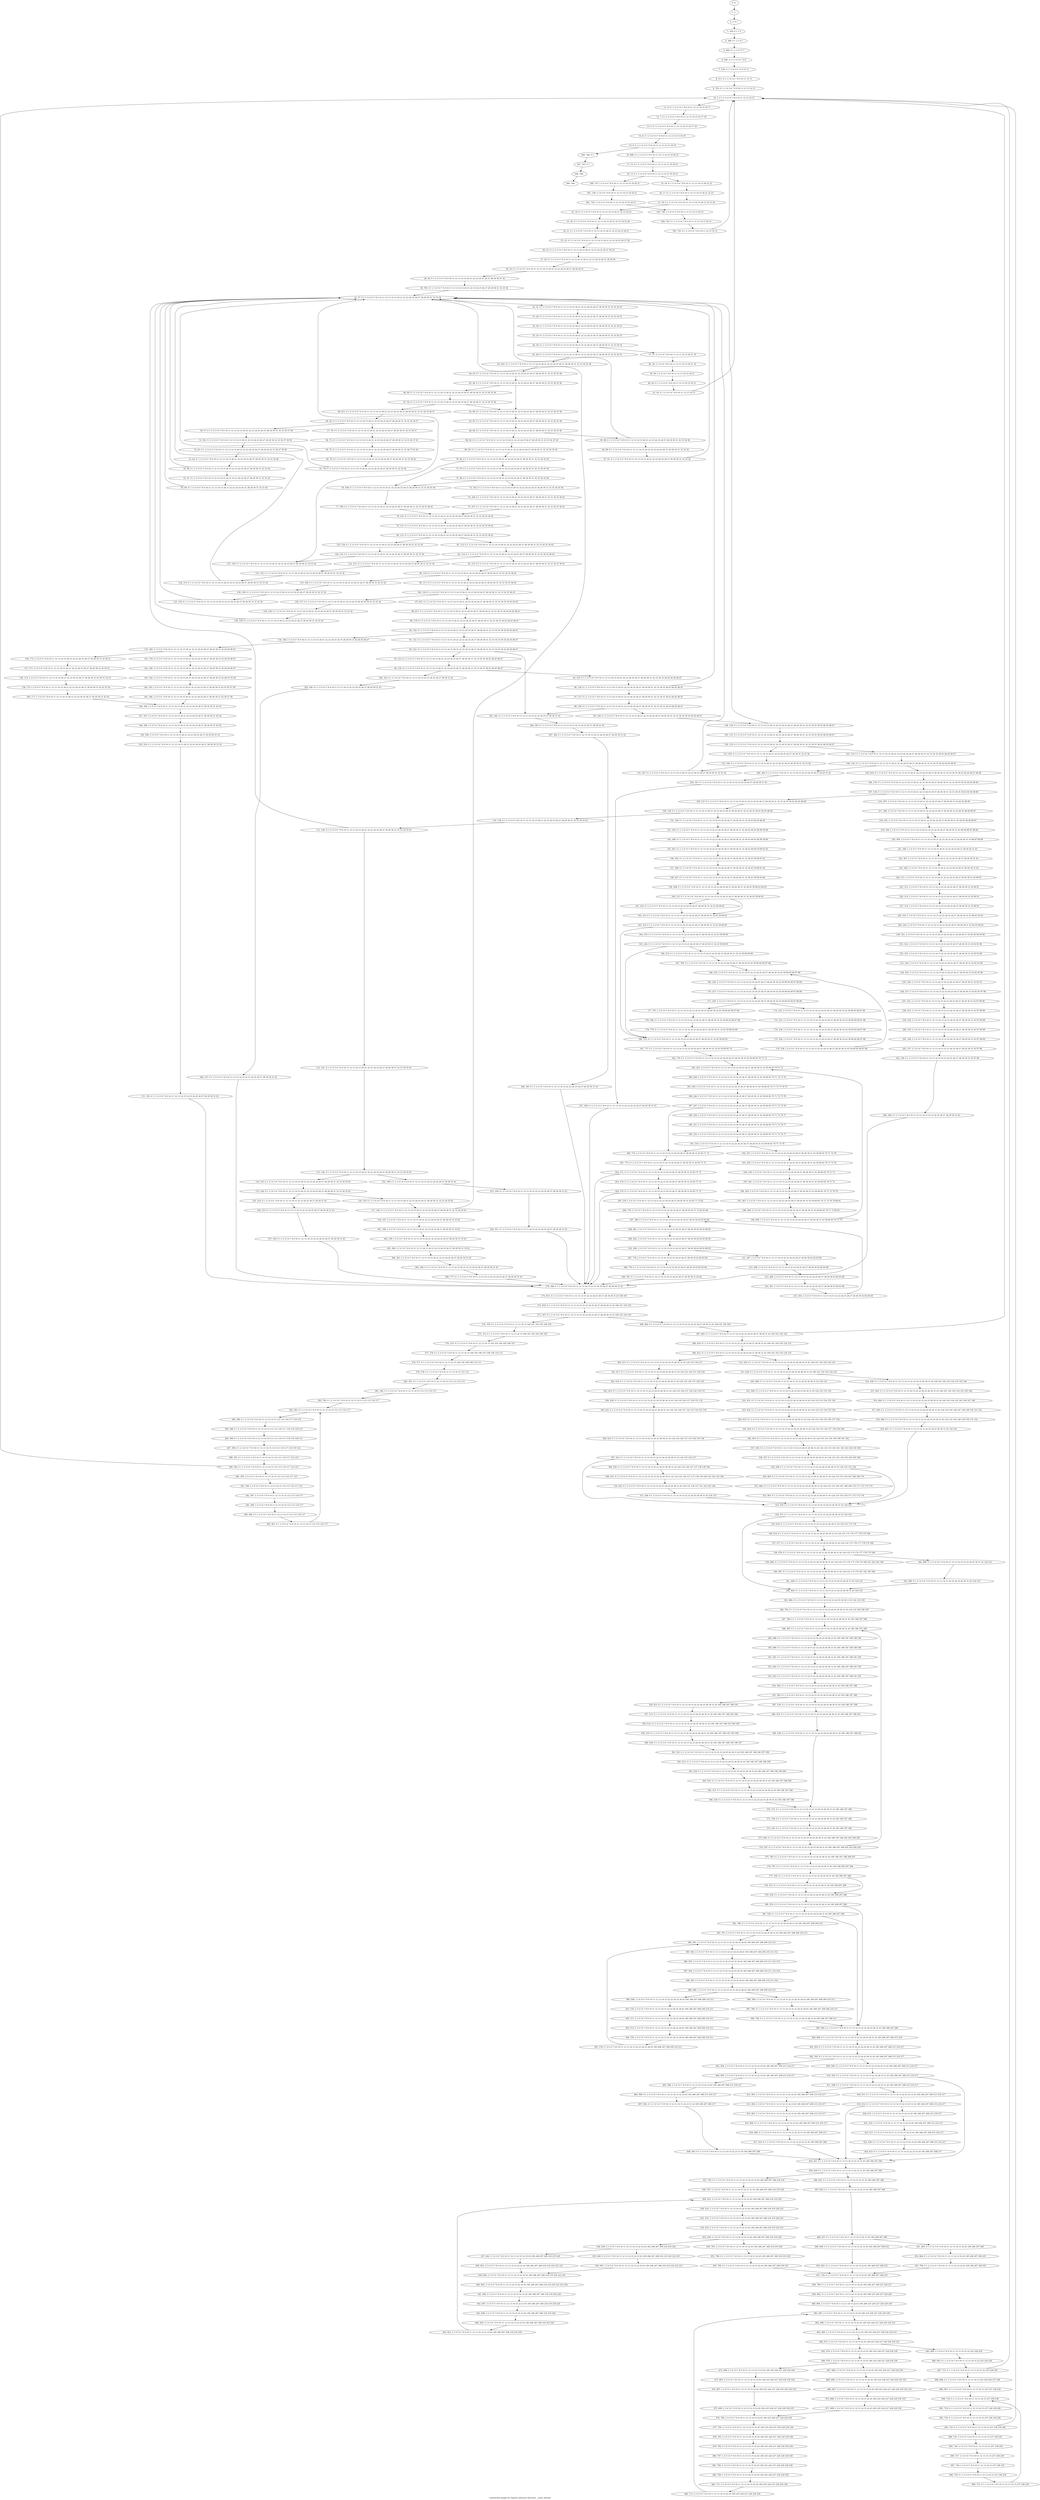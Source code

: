 digraph G {
graph [label="Control-flow-graph for register allocator (function __print_format)"]
0[label="0, 0: "];
1[label="1, 1: "];
2[label="2, 2: 0 1 "];
3[label="3, 329: 0 1 2 3 "];
4[label="4, 380: 0 1 2 3 4 5 "];
5[label="5, 409: 0 1 2 3 4 5 6 7 "];
6[label="6, 500: 0 1 2 3 4 5 6 7 8 9 "];
7[label="7, 534: 0 1 2 3 4 5 6 7 8 9 10 11 "];
8[label="8, 511: 0 1 2 3 4 5 6 7 8 9 10 11 12 13 "];
9[label="9, 703: 0 1 2 3 4 5 6 7 8 9 10 11 12 13 14 15 "];
10[label="10, 3: 0 1 2 3 4 5 6 7 8 9 10 11 12 13 14 15 "];
11[label="11, 4: 0 1 2 3 4 5 6 7 8 9 10 11 12 13 14 15 16 17 "];
12[label="12, 7: 0 1 2 3 4 5 6 7 8 9 10 11 12 13 14 15 16 17 18 "];
13[label="13, 5: 0 1 2 3 4 5 6 7 8 9 10 11 12 13 14 15 16 17 18 "];
14[label="14, 8: 0 1 2 3 4 5 6 7 8 9 10 11 12 13 14 15 18 19 "];
15[label="15, 9: 0 1 2 3 4 5 6 7 8 9 10 11 12 13 14 15 18 19 "];
16[label="16, 808: 0 1 2 3 4 5 6 7 8 9 10 11 12 13 14 15 19 20 21 "];
17[label="17, 12: 0 1 2 3 4 5 6 7 8 9 10 11 12 13 14 15 19 20 21 "];
18[label="18, 13: 0 1 2 3 4 5 6 7 8 9 10 11 12 13 14 15 19 20 21 "];
19[label="19, 16: 0 1 2 3 4 5 6 7 8 9 10 11 12 13 14 15 20 21 22 "];
20[label="20, 17: 0 1 2 3 4 5 6 7 8 9 10 11 12 13 14 15 20 21 22 23 "];
21[label="21, 18: 0 1 2 3 4 5 6 7 8 9 10 11 12 13 14 15 20 21 22 23 24 "];
22[label="22, 19: 0 1 2 3 4 5 6 7 8 9 10 11 12 13 14 15 20 21 22 23 24 25 "];
23[label="23, 20: 0 1 2 3 4 5 6 7 8 9 10 11 12 13 14 15 20 21 22 23 24 25 26 "];
24[label="24, 21: 0 1 2 3 4 5 6 7 8 9 10 11 12 13 14 15 20 21 22 23 24 25 26 27 "];
25[label="25, 22: 0 1 2 3 4 5 6 7 8 9 10 11 12 13 14 15 20 21 22 23 24 25 26 27 28 "];
26[label="26, 23: 0 1 2 3 4 5 6 7 8 9 10 11 12 13 14 15 20 21 22 23 24 25 26 27 28 29 "];
27[label="27, 24: 0 1 2 3 4 5 6 7 8 9 10 11 12 13 14 15 20 21 22 23 24 25 26 27 28 29 30 "];
28[label="28, 25: 0 1 2 3 4 5 6 7 8 9 10 11 12 13 14 15 20 21 22 23 24 25 26 27 28 29 30 31 "];
29[label="29, 26: 0 1 2 3 4 5 6 7 8 9 10 11 12 13 14 15 20 21 22 23 24 25 26 27 28 29 30 31 32 "];
30[label="30, 765: 0 1 2 3 4 5 6 7 8 9 10 11 12 13 14 15 20 21 22 23 24 25 26 27 28 29 30 31 32 33 34 "];
31[label="31, 27: 0 1 2 3 4 5 6 7 8 9 10 11 12 13 14 15 20 21 22 23 24 25 26 27 28 29 30 31 32 33 34 "];
32[label="32, 31: 0 1 2 3 4 5 6 7 8 9 10 11 12 13 14 15 20 21 22 23 24 25 26 27 28 29 30 31 32 33 34 35 "];
33[label="33, 29: 0 1 2 3 4 5 6 7 8 9 10 11 12 13 14 15 20 21 22 23 24 25 26 27 28 29 30 31 32 33 34 35 "];
34[label="34, 30: 0 1 2 3 4 5 6 7 8 9 10 11 12 13 14 15 20 21 22 23 24 25 26 27 28 29 30 31 32 33 34 35 "];
35[label="35, 33: 0 1 2 3 4 5 6 7 8 9 10 11 12 13 14 15 20 21 22 23 24 25 26 27 28 29 30 31 32 33 34 35 "];
36[label="36, 34: 0 1 2 3 4 5 6 7 8 9 10 11 12 13 14 15 20 21 22 23 24 25 26 27 28 29 30 31 32 33 34 35 "];
37[label="37, 37: 2 3 4 5 6 7 8 9 10 11 12 13 14 15 20 21 35 "];
38[label="38, 38: 2 3 4 5 6 7 8 9 10 11 12 13 14 15 20 21 35 "];
39[label="39, 39: 2 3 4 5 6 7 8 9 10 11 12 13 14 15 20 21 "];
40[label="40, 42: 0 1 2 3 4 5 6 7 8 9 10 11 12 13 14 15 20 21 "];
41[label="41, 43: 0 1 2 3 4 5 6 7 8 9 10 11 12 13 14 15 "];
42[label="42, 44: 0 1 2 3 4 5 6 7 8 9 10 11 12 13 14 15 20 21 22 23 24 25 26 27 28 29 30 31 32 33 34 35 "];
43[label="43, 810: 0 1 2 3 4 5 6 7 8 9 10 11 12 13 14 15 20 21 22 23 24 25 26 27 28 29 30 31 32 33 34 35 36 "];
44[label="44, 45: 0 1 2 3 4 5 6 7 8 9 10 11 12 13 14 15 20 21 22 23 24 25 26 27 28 29 30 31 32 33 34 35 36 "];
45[label="45, 46: 0 1 2 3 4 5 6 7 8 9 10 11 12 13 14 15 20 21 22 23 24 25 26 27 28 29 30 31 32 33 34 35 36 "];
46[label="46, 49: 0 1 2 3 4 5 6 7 8 9 10 11 12 13 14 15 20 21 22 23 24 25 26 27 28 29 30 31 32 33 34 35 36 "];
47[label="47, 50: 0 1 2 3 4 5 6 7 8 9 10 11 12 13 14 15 20 21 22 23 24 25 26 27 28 29 30 31 32 33 34 35 36 "];
48[label="48, 811: 0 1 2 3 4 5 6 7 8 9 10 11 12 13 14 15 20 21 22 23 24 25 26 27 28 29 30 31 32 33 34 35 36 37 "];
49[label="49, 54: 0 1 2 3 4 5 6 7 8 9 10 11 12 13 14 15 20 21 22 23 24 25 26 27 28 29 30 31 32 33 34 36 37 "];
50[label="50, 57: 0 1 2 3 4 5 6 7 8 9 10 11 12 13 14 15 20 21 22 23 24 25 26 27 28 29 30 31 32 33 34 37 38 "];
51[label="51, 58: 0 1 2 3 4 5 6 7 8 9 10 11 12 13 14 15 20 21 22 23 24 25 26 27 28 29 30 32 33 34 37 38 39 "];
52[label="52, 61: 0 1 2 3 4 5 6 7 8 9 10 11 12 13 14 15 20 21 22 23 24 25 26 27 28 29 30 32 33 34 37 39 40 "];
53[label="53, 62: 0 1 2 3 4 5 6 7 8 9 10 11 12 13 14 15 20 21 22 23 24 25 26 27 28 29 30 31 32 33 34 40 "];
54[label="54, 64: 0 1 2 3 4 5 6 7 8 9 10 11 12 13 14 15 20 21 22 23 24 25 26 27 28 29 30 31 32 33 34 "];
55[label="55, 67: 0 1 2 3 4 5 6 7 8 9 10 11 12 13 14 15 20 21 22 23 24 25 26 27 28 29 30 31 32 33 34 "];
56[label="56, 69: 0 1 2 3 4 5 6 7 8 9 10 11 12 13 14 15 20 21 22 23 24 25 26 27 28 29 30 31 32 33 34 "];
57[label="57, 70: 0 1 2 3 4 5 6 7 8 9 10 11 12 13 14 15 20 21 22 23 24 25 26 27 28 29 30 31 32 33 34 37 "];
58[label="58, 72: 0 1 2 3 4 5 6 7 8 9 10 11 12 13 14 15 20 21 22 23 24 25 26 27 28 29 30 31 32 33 34 37 41 "];
59[label="59, 75: 0 1 2 3 4 5 6 7 8 9 10 11 12 13 14 15 20 21 22 23 24 25 26 27 28 29 30 31 33 34 37 41 42 "];
60[label="60, 76: 0 1 2 3 4 5 6 7 8 9 10 11 12 13 14 15 20 21 22 23 24 25 26 27 28 29 30 31 32 33 34 42 "];
61[label="61, 79: 0 1 2 3 4 5 6 7 8 9 10 11 12 13 14 15 20 21 22 23 24 25 26 27 28 29 30 31 32 33 34 "];
62[label="62, 80: 0 1 2 3 4 5 6 7 8 9 10 11 12 13 14 15 20 21 22 23 24 25 26 27 28 29 30 31 32 33 34 35 36 "];
63[label="63, 81: 0 1 2 3 4 5 6 7 8 9 10 11 12 13 14 15 20 21 22 23 24 25 26 27 28 29 30 31 32 33 34 35 36 "];
64[label="64, 82: 0 1 2 3 4 5 6 7 8 9 10 11 12 13 14 15 20 21 22 23 24 25 26 27 28 29 30 31 32 33 34 35 36 "];
65[label="65, 86: 0 1 2 3 4 5 6 7 8 9 10 11 12 13 14 15 20 21 22 23 24 25 26 27 28 29 30 31 32 33 34 36 "];
66[label="66, 89: 0 1 2 3 4 5 6 7 8 9 10 11 12 13 14 15 20 21 22 23 24 25 26 27 28 29 30 31 32 33 34 "];
67[label="67, 91: 0 1 2 3 4 5 6 7 8 9 10 11 12 13 14 15 20 21 22 23 24 25 26 27 28 29 30 31 32 33 34 "];
68[label="68, 92: 0 1 2 3 4 5 6 7 8 9 10 11 12 13 14 15 20 21 22 23 24 25 26 27 28 29 30 31 32 33 34 35 36 "];
69[label="69, 93: 0 1 2 3 4 5 6 7 8 9 10 11 12 13 14 15 20 21 22 23 24 25 26 27 28 29 30 31 32 33 34 35 36 "];
70[label="70, 94: 0 1 2 3 4 5 6 7 8 9 10 11 12 13 14 15 20 21 22 23 24 25 26 27 28 29 30 31 32 33 34 35 36 "];
71[label="71, 97: 0 1 2 3 4 5 6 7 8 9 10 11 12 13 14 15 20 21 22 23 24 25 26 27 28 29 30 31 32 33 34 35 36 "];
72[label="72, 98: 0 1 2 3 4 5 6 7 8 9 10 11 12 13 14 15 20 21 22 23 24 25 26 27 28 29 30 31 32 33 34 35 36 "];
73[label="73, 102: 0 1 2 3 4 5 6 7 8 9 10 11 12 13 14 15 20 21 22 23 24 25 26 27 28 29 30 31 32 33 34 35 36 "];
74[label="74, 106: 0 1 2 3 4 5 6 7 8 9 10 11 12 13 14 15 20 21 22 23 24 25 26 27 28 29 30 31 32 33 34 35 36 43 "];
75[label="75, 107: 0 1 2 3 4 5 6 7 8 9 10 11 12 13 14 15 20 21 22 23 24 25 26 27 28 29 30 31 32 33 34 35 36 43 "];
76[label="76, 108: 0 1 2 3 4 5 6 7 8 9 10 11 12 13 14 15 20 21 22 23 24 25 26 27 28 29 30 31 32 33 34 35 36 "];
77[label="77, 109: 0 1 2 3 4 5 6 7 8 9 10 11 12 13 14 15 20 21 22 23 24 25 26 27 28 29 30 31 32 33 34 35 36 43 "];
78[label="78, 110: 0 1 2 3 4 5 6 7 8 9 10 11 12 13 14 15 20 21 22 23 24 25 26 27 28 29 30 31 32 33 34 35 36 43 "];
79[label="79, 111: 0 1 2 3 4 5 6 7 8 9 10 11 12 13 14 15 20 21 22 23 24 25 26 27 28 29 30 31 32 33 34 35 36 43 "];
80[label="80, 112: 0 1 2 3 4 5 6 7 8 9 10 11 12 13 14 15 20 21 22 23 24 25 26 27 28 29 30 31 32 33 34 35 36 43 "];
81[label="81, 113: 0 1 2 3 4 5 6 7 8 9 10 11 12 13 14 15 20 21 22 23 24 25 26 27 28 29 30 31 32 33 34 35 36 43 "];
82[label="82, 114: 0 1 2 3 4 5 6 7 8 9 10 11 12 13 14 15 20 21 22 23 24 25 26 27 28 29 30 31 32 33 34 35 36 43 "];
83[label="83, 115: 0 1 2 3 4 5 6 7 8 9 10 11 12 13 14 15 20 21 22 23 24 25 26 27 28 29 30 31 32 33 34 35 36 43 "];
84[label="84, 116: 0 1 2 3 4 5 6 7 8 9 10 11 12 13 14 15 20 21 22 23 24 25 26 27 28 29 30 31 32 33 34 35 36 43 "];
85[label="85, 117: 0 1 2 3 4 5 6 7 8 9 10 11 12 13 14 15 20 21 22 23 24 25 26 27 28 29 30 31 32 33 34 35 36 43 "];
86[label="86, 118: 0 1 2 3 4 5 6 7 8 9 10 11 12 13 14 15 20 21 22 23 24 25 26 27 28 29 30 31 32 33 34 35 36 43 "];
87[label="87, 812: 0 1 2 3 4 5 6 7 8 9 10 11 12 13 14 15 20 21 22 23 24 25 26 27 28 29 30 31 32 33 34 35 36 43 44 45 "];
88[label="88, 817: 0 1 2 3 4 5 6 7 8 9 10 11 12 13 14 15 20 21 22 23 24 25 26 27 28 29 30 31 32 33 34 35 36 43 44 45 46 47 "];
89[label="89, 119: 0 1 2 3 4 5 6 7 8 9 10 11 12 13 14 15 20 21 22 23 24 25 26 27 28 29 30 31 32 33 34 35 36 43 44 45 46 47 "];
90[label="90, 120: 0 1 2 3 4 5 6 7 8 9 10 11 12 13 14 15 20 21 22 23 24 25 26 27 28 29 30 31 32 33 34 35 36 43 44 45 46 47 "];
91[label="91, 121: 0 1 2 3 4 5 6 7 8 9 10 11 12 13 14 15 20 21 22 23 24 25 26 27 28 29 30 31 32 33 34 35 36 43 44 45 46 47 "];
92[label="92, 122: 0 1 2 3 4 5 6 7 8 9 10 11 12 13 14 15 20 21 22 23 24 25 26 27 28 29 30 31 32 33 34 35 36 43 44 45 46 47 "];
93[label="93, 123: 0 1 2 3 4 5 6 7 8 9 10 11 12 13 14 15 20 21 22 23 24 25 26 27 28 29 30 31 32 33 34 35 36 43 44 45 46 47 "];
94[label="94, 124: 0 1 2 3 4 5 6 7 8 9 10 11 12 13 14 15 20 21 22 23 24 25 26 27 28 29 30 31 32 33 34 35 36 43 44 45 46 47 "];
95[label="95, 125: 0 1 2 3 4 5 6 7 8 9 10 11 12 13 14 15 20 21 22 23 24 25 26 27 28 29 30 31 32 33 34 35 36 43 44 45 46 47 "];
96[label="96, 126: 0 1 2 3 4 5 6 7 8 9 10 11 12 13 14 15 20 21 22 23 24 25 26 27 28 29 30 31 32 33 34 35 36 43 44 45 46 47 "];
97[label="97, 127: 0 1 2 3 4 5 6 7 8 9 10 11 12 13 14 15 20 21 22 23 24 25 26 27 28 29 30 31 32 33 34 35 36 43 44 45 46 47 "];
98[label="98, 128: 0 1 2 3 4 5 6 7 8 9 10 11 12 13 14 15 20 21 22 23 24 25 26 27 28 29 30 31 32 33 34 35 36 43 44 45 46 47 "];
99[label="99, 129: 0 1 2 3 4 5 6 7 8 9 10 11 12 13 14 15 20 21 22 23 24 25 26 27 28 29 30 31 32 33 34 35 36 43 44 45 46 47 "];
100[label="100, 130: 0 1 2 3 4 5 6 7 8 9 10 11 12 13 14 15 20 21 22 23 24 25 26 27 28 29 30 31 32 33 34 35 36 43 44 45 46 47 "];
101[label="101, 131: 0 1 2 3 4 5 6 7 8 9 10 11 12 13 14 15 20 21 22 23 24 25 26 27 28 29 30 31 32 33 34 35 36 43 44 45 46 47 "];
102[label="102, 132: 0 1 2 3 4 5 6 7 8 9 10 11 12 13 14 15 20 21 22 23 24 25 26 27 28 29 30 31 32 33 34 35 36 43 44 45 46 47 "];
103[label="103, 133: 0 1 2 3 4 5 6 7 8 9 10 11 12 13 14 15 20 21 22 23 24 25 26 27 28 29 30 31 32 33 34 35 36 43 44 45 46 47 "];
104[label="104, 134: 0 1 2 3 4 5 6 7 8 9 10 11 12 13 14 15 20 21 22 23 24 25 26 27 28 29 30 31 32 33 34 35 36 43 44 45 46 47 "];
105[label="105, 819: 0 1 2 3 4 5 6 7 8 9 10 11 12 13 14 15 20 21 22 23 24 25 26 27 28 29 30 31 32 33 34 35 36 43 44 45 46 47 48 49 "];
106[label="106, 135: 0 1 2 3 4 5 6 7 8 9 10 11 12 13 14 15 20 21 22 23 24 25 26 27 28 29 30 31 32 33 34 35 36 43 44 45 48 49 "];
107[label="107, 136: 0 1 2 3 4 5 6 7 8 9 10 11 12 13 14 15 20 21 22 23 24 25 26 27 28 29 30 31 32 33 34 35 36 43 44 45 48 49 "];
108[label="108, 137: 0 1 2 3 4 5 6 7 8 9 10 11 12 13 14 15 20 21 22 23 24 25 26 27 28 29 30 31 32 33 34 35 36 43 44 45 48 49 "];
109[label="109, 138: 0 1 2 3 4 5 6 7 8 9 10 11 12 13 14 15 20 21 22 23 24 25 26 27 28 29 30 31 32 33 34 35 36 43 44 45 48 49 "];
110[label="110, 139: 0 1 2 3 4 5 6 7 8 9 10 11 12 13 14 15 20 21 22 23 24 25 26 27 28 29 30 31 32 33 34 35 43 "];
111[label="111, 140: 0 1 2 3 4 5 6 7 8 9 10 11 12 13 14 15 20 21 22 23 24 25 26 27 28 29 30 31 32 33 34 35 43 "];
112[label="112, 141: 0 1 2 3 4 5 6 7 8 9 10 11 12 13 14 15 20 21 22 23 24 25 26 27 28 29 30 31 32 33 34 35 43 "];
113[label="113, 142: 0 1 2 3 4 5 6 7 8 9 10 11 12 13 14 15 20 21 22 23 24 25 26 27 28 29 30 31 32 33 34 35 43 "];
114[label="114, 143: 0 1 2 3 4 5 6 7 8 9 10 11 12 13 14 15 20 21 22 23 24 25 26 27 28 29 30 31 32 33 34 35 43 "];
115[label="115, 144: 0 1 2 3 4 5 6 7 8 9 10 11 12 13 14 15 20 21 22 23 24 25 26 27 28 29 30 31 32 33 34 35 43 "];
116[label="116, 145: 0 1 2 3 4 5 6 7 8 9 10 11 12 13 14 15 20 21 22 23 24 25 26 27 28 29 30 31 32 33 34 35 43 "];
117[label="117, 146: 0 1 2 3 4 5 6 7 8 9 10 11 12 13 14 15 20 21 22 23 24 25 26 27 28 29 30 31 32 33 34 35 43 "];
118[label="118, 147: 2 3 4 5 6 7 8 9 10 11 12 13 14 15 20 21 22 23 24 25 26 27 28 29 30 31 35 43 "];
119[label="119, 148: 0 1 2 3 4 5 6 7 8 9 10 11 12 13 14 15 20 21 23 24 25 26 27 28 29 30 31 32 33 34 "];
120[label="120, 149: 0 1 2 3 4 5 6 7 8 9 10 11 12 13 14 15 20 21 22 23 24 25 26 27 28 29 30 31 32 33 34 "];
121[label="121, 150: 0 1 2 3 4 5 6 7 8 9 10 11 12 13 14 15 20 21 22 23 24 25 26 27 28 29 30 31 32 33 34 "];
122[label="122, 151: 0 1 2 3 4 5 6 7 8 9 10 11 12 13 14 15 20 21 22 23 25 26 27 28 29 30 31 32 33 34 "];
123[label="123, 152: 0 1 2 3 4 5 6 7 8 9 10 11 12 13 14 15 20 21 22 23 24 25 26 27 28 29 30 31 32 33 34 "];
124[label="124, 153: 0 1 2 3 4 5 6 7 8 9 10 11 12 13 14 15 20 21 22 23 24 25 26 27 28 29 30 31 32 33 34 "];
125[label="125, 154: 0 1 2 3 4 5 6 7 8 9 10 11 12 13 14 15 20 21 22 23 24 26 27 28 29 30 31 32 33 34 "];
126[label="126, 155: 0 1 2 3 4 5 6 7 8 9 10 11 12 13 14 15 20 21 22 23 24 25 26 27 28 29 30 31 32 33 34 "];
127[label="127, 156: 0 1 2 3 4 5 6 7 8 9 10 11 12 13 14 15 20 21 22 23 24 25 26 27 28 29 30 31 32 33 34 "];
128[label="128, 157: 0 1 2 3 4 5 6 7 8 9 10 11 12 13 14 15 20 21 22 23 24 25 26 28 29 30 31 32 33 34 "];
129[label="129, 158: 0 1 2 3 4 5 6 7 8 9 10 11 12 13 14 15 20 21 22 23 24 25 26 27 28 29 30 31 32 33 34 "];
130[label="130, 159: 0 1 2 3 4 5 6 7 8 9 10 11 12 13 14 15 20 21 22 23 24 25 26 27 28 29 30 31 32 33 34 "];
131[label="131, 165: 0 1 2 3 4 5 6 7 8 9 10 11 12 13 14 15 20 21 22 23 24 25 26 27 29 30 31 32 33 34 "];
132[label="132, 166: 0 1 2 3 4 5 6 7 8 9 10 11 12 13 14 15 20 21 22 23 24 25 26 27 28 29 30 31 32 33 34 "];
133[label="133, 167: 0 1 2 3 4 5 6 7 8 9 10 11 12 13 14 15 20 21 22 23 24 25 26 27 28 29 30 31 32 33 34 "];
134[label="134, 168: 2 3 4 5 6 7 8 9 10 11 12 13 14 15 20 21 22 23 24 25 26 27 28 29 30 31 43 44 45 46 47 "];
135[label="135, 169: 2 3 4 5 6 7 8 9 10 11 12 13 14 15 20 21 22 23 24 25 26 27 28 29 30 31 43 44 45 46 47 "];
136[label="136, 172: 2 3 4 5 6 7 8 9 10 11 12 13 14 15 20 21 22 23 24 25 26 27 28 29 30 31 43 50 51 "];
137[label="137, 173: 2 3 4 5 6 7 8 9 10 11 12 13 14 15 20 21 22 23 24 25 26 27 28 29 30 31 43 50 51 "];
138[label="138, 174: 2 3 4 5 6 7 8 9 10 11 12 13 14 15 20 21 22 23 24 25 26 27 28 29 30 31 43 50 51 52 53 "];
139[label="139, 175: 2 3 4 5 6 7 8 9 10 11 12 13 14 15 20 21 22 23 24 25 26 27 28 29 30 31 43 52 53 54 "];
140[label="140, 177: 2 3 4 5 6 7 8 9 10 11 12 13 14 15 20 21 22 23 24 25 26 27 28 29 30 31 43 54 "];
141[label="141, 178: 2 3 4 5 6 7 8 9 10 11 12 13 14 15 20 21 22 23 24 25 26 27 28 29 30 31 43 44 45 46 47 "];
142[label="142, 180: 2 3 4 5 6 7 8 9 10 11 12 13 14 15 20 21 22 23 24 25 26 27 28 29 30 31 43 44 45 46 47 "];
143[label="143, 182: 2 3 4 5 6 7 8 9 10 11 12 13 14 15 20 21 22 23 24 25 26 27 28 29 30 31 43 46 47 55 56 "];
144[label="144, 183: 2 3 4 5 6 7 8 9 10 11 12 13 14 15 20 21 22 23 24 25 26 27 28 29 30 31 43 55 56 57 58 "];
145[label="145, 184: 2 3 4 5 6 7 8 9 10 11 12 13 14 15 20 21 22 23 24 25 26 27 28 29 30 31 43 54 57 58 "];
146[label="146, 186: 2 3 4 5 6 7 8 9 10 11 12 13 14 15 20 21 22 23 24 25 26 27 28 29 30 31 43 54 "];
147[label="147, 187: 2 3 4 5 6 7 8 9 10 11 12 13 14 15 20 21 22 23 24 25 26 27 28 29 30 31 43 54 "];
148[label="148, 188: 2 3 4 5 6 7 8 9 10 11 12 13 14 15 20 21 22 23 24 25 26 27 28 29 30 31 43 54 "];
149[label="149, 189: 2 3 4 5 6 7 8 9 10 11 12 13 14 15 20 21 22 23 24 25 26 27 28 29 30 31 43 "];
150[label="150, 192: 0 1 2 3 4 5 6 7 8 9 10 11 12 13 14 15 20 21 22 23 24 25 26 27 28 29 30 31 43 "];
151[label="151, 193: 0 1 2 3 4 5 6 7 8 9 10 11 12 13 14 15 22 23 24 25 26 27 28 29 30 31 43 "];
152[label="152, 194: 0 1 2 3 4 5 6 7 8 9 10 11 12 13 14 15 22 23 24 25 26 27 28 29 30 31 32 36 43 44 45 48 49 "];
153[label="153, 195: 0 1 2 3 4 5 6 7 8 9 10 11 12 13 14 15 22 23 24 25 26 27 28 29 30 31 32 36 43 44 45 48 49 59 60 "];
154[label="154, 198: 0 1 2 3 4 5 6 7 8 9 10 11 12 13 14 15 22 23 24 25 26 27 28 29 30 31 32 36 43 44 45 48 49 59 60 "];
155[label="155, 201: 0 1 2 3 4 5 6 7 8 9 10 11 12 13 14 15 22 23 24 25 26 27 28 29 30 31 32 36 43 48 49 59 60 61 62 "];
156[label="156, 202: 0 1 2 3 4 5 6 7 8 9 10 11 12 13 14 15 22 23 24 25 26 27 28 29 30 31 32 36 43 59 60 61 62 "];
157[label="157, 206: 0 1 2 3 4 5 6 7 8 9 10 11 12 13 14 15 22 23 24 25 26 27 28 29 30 31 32 36 43 59 60 61 62 "];
158[label="158, 207: 0 1 2 3 4 5 6 7 8 9 10 11 12 13 14 15 22 23 24 25 26 27 28 29 30 31 32 36 43 59 60 63 64 "];
159[label="159, 208: 0 1 2 3 4 5 6 7 8 9 10 11 12 13 14 15 22 23 24 25 26 27 28 29 30 31 32 36 43 59 60 63 64 65 "];
160[label="160, 211: 0 1 2 3 4 5 6 7 8 9 10 11 12 13 14 15 22 23 24 25 26 27 28 29 30 31 32 36 43 59 60 65 "];
161[label="161, 214: 0 1 2 3 4 5 6 7 8 9 10 11 12 13 14 15 22 23 24 25 26 27 28 29 30 31 32 43 59 60 65 "];
162[label="162, 215: 0 1 2 3 4 5 6 7 8 9 10 11 12 13 14 15 22 23 24 25 26 27 28 29 30 31 32 43 59 60 65 "];
163[label="163, 216: 0 1 2 3 4 5 6 7 8 9 10 11 12 13 14 15 22 23 24 25 26 27 28 29 30 31 32 43 59 60 65 "];
164[label="164, 219: 0 1 2 3 4 5 6 7 8 9 10 11 12 13 14 15 22 23 24 25 26 27 28 29 30 31 32 43 59 60 65 "];
165[label="165, 220: 0 1 2 3 4 5 6 7 8 9 10 11 12 13 14 15 22 23 24 25 26 27 28 29 30 31 32 43 59 60 65 "];
166[label="166, 223: 0 1 2 3 4 5 6 7 8 9 10 11 12 13 14 15 22 23 24 25 26 27 28 29 30 31 32 43 59 60 65 66 "];
167[label="167, 766: 0 1 2 3 4 5 6 7 8 9 10 11 12 13 14 15 22 23 24 25 26 27 28 29 30 32 43 59 60 65 66 67 68 "];
168[label="168, 225: 2 3 4 5 6 7 8 9 10 11 12 13 14 15 22 23 24 25 26 27 28 29 30 32 43 59 60 65 66 67 68 "];
169[label="169, 226: 2 3 4 5 6 7 8 9 10 11 12 13 14 15 22 23 24 25 26 27 28 29 30 32 43 59 60 65 66 67 68 69 "];
170[label="170, 227: 2 3 4 5 6 7 8 9 10 11 12 13 14 15 22 23 24 25 26 27 28 29 30 32 43 59 60 65 66 67 68 69 "];
171[label="171, 229: 2 3 4 5 6 7 8 9 10 11 12 13 14 15 22 23 24 25 26 27 28 29 30 32 43 59 60 65 66 67 68 69 "];
172[label="172, 232: 2 3 4 5 6 7 8 9 10 11 12 13 14 15 22 23 24 25 26 27 28 29 30 32 43 59 60 65 66 67 68 "];
173[label="173, 233: 2 3 4 5 6 7 8 9 10 11 12 13 14 15 22 23 24 25 26 27 28 29 30 32 43 59 60 65 66 67 68 "];
174[label="174, 234: 2 3 4 5 6 7 8 9 10 11 12 13 14 15 22 23 24 25 26 27 28 29 30 32 43 59 60 65 66 67 68 "];
175[label="175, 236: 2 3 4 5 6 7 8 9 10 11 12 13 14 15 22 23 24 25 26 27 28 29 30 32 43 59 60 65 66 67 68 "];
176[label="176, 238: 2 3 4 5 6 7 8 9 10 11 12 13 14 15 22 23 24 25 26 27 28 29 30 32 43 59 60 65 66 67 68 "];
177[label="177, 767: 2 3 4 5 6 7 8 9 10 11 12 13 14 15 22 23 24 25 26 27 28 29 30 32 43 59 60 65 66 67 68 "];
178[label="178, 768: 0 1 2 3 4 5 6 7 8 9 10 11 12 13 14 15 22 23 24 25 26 27 28 29 30 32 43 59 60 65 66 67 68 "];
179[label="179, 770: 0 1 2 3 4 5 6 7 8 9 10 11 12 13 14 15 22 23 24 25 26 27 28 29 30 31 32 43 59 60 65 66 "];
180[label="180, 753: 0 1 2 3 4 5 6 7 8 9 10 11 12 13 14 15 22 23 24 25 26 27 28 29 30 31 32 43 59 60 65 "];
181[label="181, 771: 0 1 2 3 4 5 6 7 8 9 10 11 12 13 14 15 22 23 24 25 26 27 28 29 30 31 32 43 59 60 65 70 "];
182[label="182, 774: 0 1 2 3 4 5 6 7 8 9 10 11 12 13 14 15 22 23 24 25 26 27 28 29 30 31 43 59 60 65 70 71 72 "];
183[label="183, 241: 2 3 4 5 6 7 8 9 10 11 12 13 14 15 22 23 24 25 26 27 28 29 30 31 43 59 60 65 70 71 72 "];
184[label="184, 244: 2 3 4 5 6 7 8 9 10 11 12 13 14 15 22 23 24 25 26 27 28 29 30 31 43 59 60 65 70 71 72 73 74 "];
185[label="185, 245: 2 3 4 5 6 7 8 9 10 11 12 13 14 15 22 23 24 25 26 27 28 29 30 31 43 59 60 65 70 71 72 73 74 75 "];
186[label="186, 246: 2 3 4 5 6 7 8 9 10 11 12 13 14 15 22 23 24 25 26 27 28 29 30 31 43 59 60 65 70 71 72 75 76 "];
187[label="187, 247: 2 3 4 5 6 7 8 9 10 11 12 13 14 15 22 23 24 25 26 27 28 29 30 31 43 59 60 65 70 71 72 75 76 "];
188[label="188, 250: 2 3 4 5 6 7 8 9 10 11 12 13 14 15 22 23 24 25 26 27 28 29 30 31 43 59 60 65 70 71 72 76 77 "];
189[label="189, 251: 2 3 4 5 6 7 8 9 10 11 12 13 14 15 22 23 24 25 26 27 28 29 30 31 43 59 60 65 70 71 72 76 77 "];
190[label="190, 253: 2 3 4 5 6 7 8 9 10 11 12 13 14 15 22 23 24 25 26 27 28 29 30 31 43 59 60 65 70 71 72 76 77 "];
191[label="191, 254: 2 3 4 5 6 7 8 9 10 11 12 13 14 15 22 23 24 25 26 27 28 29 30 31 43 59 60 65 70 71 72 76 "];
192[label="192, 257: 2 3 4 5 6 7 8 9 10 11 12 13 14 15 22 23 24 25 26 27 28 29 30 31 43 59 60 65 70 71 72 76 "];
193[label="193, 258: 2 3 4 5 6 7 8 9 10 11 12 13 14 15 22 23 24 25 26 27 28 29 30 31 43 59 60 65 70 71 72 76 "];
194[label="194, 259: 2 3 4 5 6 7 8 9 10 11 12 13 14 15 22 23 24 25 26 27 28 29 30 31 43 59 60 65 70 71 72 "];
195[label="195, 261: 2 3 4 5 6 7 8 9 10 11 12 13 14 15 22 23 24 25 26 27 28 29 30 31 43 59 60 65 70 71 72 "];
196[label="196, 265: 2 3 4 5 6 7 8 9 10 11 12 13 14 15 22 23 24 25 26 27 28 29 30 31 43 59 60 65 70 71 72 78 79 "];
197[label="197, 267: 2 3 4 5 6 7 8 9 10 11 12 13 14 15 22 23 24 25 26 27 28 29 30 31 43 59 60 65 70 71 72 78 79 80 81 "];
198[label="198, 268: 2 3 4 5 6 7 8 9 10 11 12 13 14 15 22 23 24 25 26 27 28 29 30 31 43 59 60 65 70 71 72 80 81 "];
199[label="199, 269: 2 3 4 5 6 7 8 9 10 11 12 13 14 15 22 23 24 25 26 27 28 29 30 31 43 59 60 65 70 71 72 "];
200[label="200, 772: 2 3 4 5 6 7 8 9 10 11 12 13 14 15 22 23 24 25 26 27 28 29 30 31 43 65 71 72 "];
201[label="201, 775: 0 1 2 3 4 5 6 7 8 9 10 11 12 13 14 15 22 23 24 25 26 27 28 29 30 31 43 65 71 72 "];
202[label="202, 271: 0 1 2 3 4 5 6 7 8 9 10 11 12 13 14 15 22 23 24 25 26 27 28 29 30 31 43 65 71 72 "];
203[label="203, 274: 0 1 2 3 4 5 6 7 8 9 10 11 12 13 14 15 22 23 24 25 26 27 28 29 30 31 43 65 71 72 "];
204[label="204, 275: 0 1 2 3 4 5 6 7 8 9 10 11 12 13 14 15 22 23 24 25 26 27 28 29 30 31 43 65 71 72 "];
205[label="205, 278: 2 3 4 5 6 7 8 9 10 11 12 13 14 15 22 23 24 25 26 27 28 29 30 31 43 65 71 72 82 "];
206[label="206, 776: 2 3 4 5 6 7 8 9 10 11 12 13 14 15 22 23 24 25 26 27 28 29 30 43 71 72 82 83 84 "];
207[label="207, 280: 2 3 4 5 6 7 8 9 10 11 12 13 14 15 22 23 24 25 26 27 28 29 30 43 82 83 84 "];
208[label="208, 281: 2 3 4 5 6 7 8 9 10 11 12 13 14 15 22 23 24 25 26 27 28 29 30 43 82 83 84 85 "];
209[label="209, 282: 2 3 4 5 6 7 8 9 10 11 12 13 14 15 22 23 24 25 26 27 28 29 30 43 82 83 84 85 "];
210[label="210, 284: 2 3 4 5 6 7 8 9 10 11 12 13 14 15 22 23 24 25 26 27 28 29 30 43 82 83 84 85 "];
211[label="211, 287: 2 3 4 5 6 7 8 9 10 11 12 13 14 15 22 23 24 25 26 27 28 29 30 43 82 83 84 "];
212[label="212, 288: 2 3 4 5 6 7 8 9 10 11 12 13 14 15 22 23 24 25 26 27 28 29 30 43 82 83 84 "];
213[label="213, 289: 2 3 4 5 6 7 8 9 10 11 12 13 14 15 22 23 24 25 26 27 28 29 30 43 82 83 84 "];
214[label="214, 291: 2 3 4 5 6 7 8 9 10 11 12 13 14 15 22 23 24 25 26 27 28 29 30 43 82 83 84 "];
215[label="215, 293: 2 3 4 5 6 7 8 9 10 11 12 13 14 15 22 23 24 25 26 27 28 29 30 43 82 83 84 "];
216[label="216, 297: 2 3 4 5 6 7 8 9 10 11 12 13 14 15 20 21 22 23 24 25 26 27 28 29 30 31 43 44 45 48 49 "];
217[label="217, 298: 2 3 4 5 6 7 8 9 10 11 12 13 14 15 20 21 22 23 24 25 26 27 28 29 30 31 43 44 45 48 49 86 87 "];
218[label="218, 301: 2 3 4 5 6 7 8 9 10 11 12 13 14 15 20 21 22 23 24 25 26 27 28 29 30 31 43 44 45 48 49 86 87 "];
219[label="219, 304: 2 3 4 5 6 7 8 9 10 11 12 13 14 15 20 21 22 23 24 25 26 27 28 29 30 31 43 48 49 86 87 88 89 "];
220[label="220, 305: 2 3 4 5 6 7 8 9 10 11 12 13 14 15 20 21 22 23 24 25 26 27 28 29 30 31 43 86 87 88 89 "];
221[label="221, 306: 2 3 4 5 6 7 8 9 10 11 12 13 14 15 20 21 22 23 24 25 26 27 28 29 30 31 43 "];
222[label="222, 307: 2 3 4 5 6 7 8 9 10 11 12 13 14 15 20 21 22 23 24 25 26 27 28 29 30 31 43 "];
223[label="223, 308: 2 3 4 5 6 7 8 9 10 11 12 13 14 15 20 21 22 23 24 25 26 27 28 29 30 31 43 "];
224[label="224, 311: 2 3 4 5 6 7 8 9 10 11 12 13 14 15 20 21 22 23 24 25 26 27 28 29 30 31 43 90 91 "];
225[label="225, 312: 2 3 4 5 6 7 8 9 10 11 12 13 14 15 22 23 24 25 26 27 28 29 30 31 43 90 91 "];
226[label="226, 313: 2 3 4 5 6 7 8 9 10 11 12 13 14 15 22 23 24 25 26 27 28 29 30 31 43 90 91 "];
227[label="227, 314: 2 3 4 5 6 7 8 9 10 11 12 13 14 15 22 23 24 25 26 27 28 29 30 31 43 90 91 "];
228[label="228, 316: 2 3 4 5 6 7 8 9 10 11 12 13 14 15 22 23 24 25 26 27 28 29 30 31 43 90 91 92 93 "];
229[label="229, 320: 2 3 4 5 6 7 8 9 10 11 12 13 14 15 22 23 24 25 26 27 28 29 30 31 43 92 93 94 95 "];
230[label="230, 321: 2 3 4 5 6 7 8 9 10 11 12 13 14 15 22 23 24 25 26 27 28 29 30 31 43 92 93 94 95 96 "];
231[label="231, 322: 2 3 4 5 6 7 8 9 10 11 12 13 14 15 22 23 24 25 26 27 28 29 30 31 43 92 93 96 "];
232[label="232, 323: 2 3 4 5 6 7 8 9 10 11 12 13 14 15 22 23 24 25 26 27 28 29 30 31 43 92 93 96 "];
233[label="233, 324: 2 3 4 5 6 7 8 9 10 11 12 13 14 15 22 23 24 25 26 27 28 29 30 31 43 92 93 96 "];
234[label="234, 325: 2 3 4 5 6 7 8 9 10 11 12 13 14 15 22 23 24 25 26 27 28 29 30 31 43 92 93 96 "];
235[label="235, 326: 2 3 4 5 6 7 8 9 10 11 12 13 14 15 22 23 24 25 26 27 28 29 30 31 43 92 93 "];
236[label="236, 327: 2 3 4 5 6 7 8 9 10 11 12 13 14 15 22 23 24 25 26 27 28 29 30 31 43 92 93 97 98 "];
237[label="237, 332: 2 3 4 5 6 7 8 9 10 11 12 13 14 15 22 23 24 25 26 27 28 29 30 31 43 97 98 99 "];
238[label="238, 333: 2 3 4 5 6 7 8 9 10 11 12 13 14 15 22 23 24 25 26 27 28 29 30 31 43 97 98 99 "];
239[label="239, 334: 2 3 4 5 6 7 8 9 10 11 12 13 14 15 22 23 24 25 26 27 28 29 30 31 43 97 98 99 "];
240[label="240, 335: 2 3 4 5 6 7 8 9 10 11 12 13 14 15 22 23 24 25 26 27 28 29 30 31 43 97 98 99 "];
241[label="241, 336: 2 3 4 5 6 7 8 9 10 11 12 13 14 15 22 23 24 25 26 27 28 29 30 31 43 97 98 99 "];
242[label="242, 337: 2 3 4 5 6 7 8 9 10 11 12 13 14 15 22 23 24 25 26 27 28 29 30 31 43 97 98 "];
243[label="243, 338: 0 1 2 3 4 5 6 7 8 9 10 11 12 13 14 15 22 23 24 25 26 27 28 29 30 31 43 97 98 "];
244[label="244, 340: 0 1 2 3 4 5 6 7 8 9 10 11 12 13 14 15 22 23 24 25 26 27 28 29 30 31 43 "];
245[label="245, 342: 0 1 2 3 4 5 6 7 8 9 10 11 12 13 14 15 22 23 24 25 27 28 29 31 43 "];
246[label="246, 343: 0 1 2 3 4 5 6 7 8 9 10 11 12 13 14 15 22 23 24 25 26 27 28 29 31 43 "];
247[label="247, 344: 0 1 2 3 4 5 6 7 8 9 10 11 12 13 14 15 22 23 24 25 26 27 28 29 30 31 43 "];
248[label="248, 345: 0 1 2 3 4 5 6 7 8 9 10 11 12 13 14 15 22 23 24 25 26 27 28 29 30 31 43 "];
249[label="249, 346: 0 1 2 3 4 5 6 7 8 9 10 11 12 13 14 15 22 23 24 25 26 27 28 29 31 43 "];
250[label="250, 347: 0 1 2 3 4 5 6 7 8 9 10 11 12 13 14 15 22 23 24 25 26 27 28 29 30 31 43 "];
251[label="251, 348: 0 1 2 3 4 5 6 7 8 9 10 11 12 13 14 15 22 23 24 25 26 27 28 29 30 31 43 "];
252[label="252, 349: 0 1 2 3 4 5 6 7 8 9 10 11 12 13 14 15 22 23 24 25 26 27 28 29 31 43 "];
253[label="253, 350: 0 1 2 3 4 5 6 7 8 9 10 11 12 13 14 15 22 23 24 25 26 27 28 29 30 31 43 "];
254[label="254, 351: 0 1 2 3 4 5 6 7 8 9 10 11 12 13 14 15 22 23 24 25 26 27 28 29 30 31 43 "];
255[label="255, 352: 0 1 2 3 4 5 6 7 8 9 10 11 12 13 14 15 22 23 24 25 26 27 28 29 31 43 "];
256[label="256, 353: 0 1 2 3 4 5 6 7 8 9 10 11 12 13 14 15 22 23 24 25 26 27 28 29 30 31 43 "];
257[label="257, 354: 0 1 2 3 4 5 6 7 8 9 10 11 12 13 14 15 22 23 24 25 26 27 28 29 30 31 43 "];
258[label="258, 355: 0 1 2 3 4 5 6 7 8 9 10 11 12 13 14 15 22 23 24 25 26 27 28 30 31 43 "];
259[label="259, 356: 0 1 2 3 4 5 6 7 8 9 10 11 12 13 14 15 22 23 24 25 26 27 28 29 30 31 43 "];
260[label="260, 357: 0 1 2 3 4 5 6 7 8 9 10 11 12 13 14 15 22 23 24 25 26 27 28 29 30 31 43 "];
261[label="261, 358: 2 3 4 5 6 7 8 9 10 11 12 13 14 15 20 21 22 23 24 25 26 27 28 29 30 31 35 43 "];
262[label="262, 359: 2 3 4 5 6 7 8 9 10 11 12 13 14 15 20 21 22 23 24 25 26 27 28 29 30 31 35 43 "];
263[label="263, 360: 2 3 4 5 6 7 8 9 10 11 12 13 14 15 20 21 22 23 24 25 26 27 28 29 30 31 35 43 "];
264[label="264, 361: 2 3 4 5 6 7 8 9 10 11 12 13 14 15 20 21 22 23 24 25 26 27 28 29 30 31 43 "];
265[label="265, 364: 0 1 2 3 4 5 6 7 8 9 10 11 12 13 14 15 20 21 22 23 24 25 26 27 28 29 30 31 43 "];
266[label="266, 777: 0 1 2 3 4 5 6 7 8 9 10 11 12 13 14 15 22 23 24 25 26 27 28 29 30 31 43 "];
267[label="267, 778: 2 3 4 5 6 7 8 9 10 11 12 13 14 15 22 23 24 25 26 27 28 29 30 43 82 83 84 "];
268[label="268, 779: 0 1 2 3 4 5 6 7 8 9 10 11 12 13 14 15 22 23 24 25 26 27 28 29 30 43 82 83 84 "];
269[label="269, 781: 0 1 2 3 4 5 6 7 8 9 10 11 12 13 14 15 22 23 24 25 26 27 28 29 30 31 43 82 "];
270[label="270, 366: 0 1 2 3 4 5 6 7 8 9 10 11 12 13 14 15 22 23 24 25 26 27 28 29 30 31 43 "];
271[label="271, 813: 0 1 2 3 4 5 6 7 8 9 10 11 12 13 14 15 22 23 24 25 26 27 28 29 30 31 43 100 101 "];
272[label="272, 818: 0 1 2 3 4 5 6 7 8 9 10 11 12 13 14 15 22 23 24 25 26 27 28 29 30 31 43 100 101 102 103 "];
273[label="273, 367: 0 1 2 3 4 5 6 7 8 9 10 11 12 13 14 15 22 23 24 25 26 27 28 29 30 31 43 100 101 102 103 "];
274[label="274, 370: 0 1 2 3 4 5 6 7 8 9 10 11 12 13 14 15 100 101 102 103 104 105 "];
275[label="275, 373: 0 1 2 3 4 5 6 7 8 9 10 11 12 13 14 15 100 101 102 103 104 105 "];
276[label="276, 375: 0 1 2 3 4 5 6 7 8 9 10 11 12 13 14 15 102 103 104 105 106 107 "];
277[label="277, 376: 0 1 2 3 4 5 6 7 8 9 10 11 12 13 14 15 104 105 106 107 108 109 110 111 "];
278[label="278, 377: 0 1 2 3 4 5 6 7 8 9 10 11 12 13 14 15 104 105 108 109 110 111 "];
279[label="279, 378: 0 1 2 3 4 5 6 7 8 9 10 11 12 13 14 15 112 113 "];
280[label="280, 381: 0 1 2 3 4 5 6 7 8 9 10 11 12 13 14 15 112 113 114 115 "];
281[label="281, 382: 0 1 2 3 4 5 6 7 8 9 10 11 12 13 14 15 112 113 114 115 "];
282[label="282, 782: 0 1 2 3 4 5 6 7 8 9 10 11 12 13 14 15 112 113 116 117 "];
283[label="283, 383: 0 1 2 3 4 5 6 7 8 9 10 11 12 13 14 15 112 113 116 117 "];
284[label="284, 386: 0 1 2 3 4 5 6 7 8 9 10 11 12 13 14 15 112 113 116 117 118 119 "];
285[label="285, 388: 0 1 2 3 4 5 6 7 8 9 10 11 12 13 14 15 112 113 116 117 118 119 120 121 "];
286[label="286, 389: 0 1 2 3 4 5 6 7 8 9 10 11 12 13 14 15 112 113 116 117 118 119 120 121 "];
287[label="287, 390: 0 1 2 3 4 5 6 7 8 9 10 11 12 13 14 15 112 113 116 117 118 119 122 "];
288[label="288, 391: 0 1 2 3 4 5 6 7 8 9 10 11 12 13 14 15 112 113 116 117 122 123 "];
289[label="289, 392: 0 1 2 3 4 5 6 7 8 9 10 11 12 13 14 15 112 113 116 117 122 123 "];
290[label="290, 395: 2 3 4 5 6 7 8 9 10 11 12 13 14 15 112 113 116 117 123 "];
291[label="291, 396: 2 3 4 5 6 7 8 9 10 11 12 13 14 15 112 113 116 117 123 "];
292[label="292, 397: 2 3 4 5 6 7 8 9 10 11 12 13 14 15 112 113 116 117 "];
293[label="293, 399: 2 3 4 5 6 7 8 9 10 11 12 13 14 15 112 113 116 117 "];
294[label="294, 400: 0 1 2 3 4 5 6 7 8 9 10 11 12 13 14 15 112 113 116 117 "];
295[label="295, 401: 0 1 2 3 4 5 6 7 8 9 10 11 12 13 14 15 112 113 116 117 "];
296[label="296, 404: 0 1 2 3 4 5 6 7 8 9 10 11 12 13 14 15 22 23 24 25 26 27 28 30 31 43 100 101 102 103 "];
297[label="297, 405: 0 1 2 3 4 5 6 7 8 9 10 11 12 13 14 15 22 23 24 25 26 27 28 30 31 43 100 101 102 103 "];
298[label="298, 410: 0 1 2 3 4 5 6 7 8 9 10 11 12 13 14 15 22 23 24 25 26 27 28 30 31 43 100 101 102 103 124 125 "];
299[label="299, 412: 0 1 2 3 4 5 6 7 8 9 10 11 12 13 14 15 22 23 24 25 26 27 28 30 31 43 100 101 102 103 124 125 "];
300[label="300, 415: 0 1 2 3 4 5 6 7 8 9 10 11 12 13 14 15 22 23 24 25 26 30 31 43 124 125 126 127 "];
301[label="301, 417: 0 1 2 3 4 5 6 7 8 9 10 11 12 13 14 15 22 23 24 25 26 30 31 43 124 125 126 127 128 129 "];
302[label="302, 418: 0 1 2 3 4 5 6 7 8 9 10 11 12 13 14 15 22 23 24 25 26 30 31 43 124 125 126 127 128 129 "];
303[label="303, 419: 0 1 2 3 4 5 6 7 8 9 10 11 12 13 14 15 22 23 24 25 26 30 31 43 124 125 126 127 128 129 130 131 "];
304[label="304, 420: 0 1 2 3 4 5 6 7 8 9 10 11 12 13 14 15 22 23 24 25 26 30 31 43 124 125 126 127 130 131 132 "];
305[label="305, 421: 0 1 2 3 4 5 6 7 8 9 10 11 12 13 14 15 22 23 24 25 26 30 31 43 124 125 126 127 132 133 134 135 136 "];
306[label="306, 422: 0 1 2 3 4 5 6 7 8 9 10 11 12 13 14 15 22 23 24 25 26 30 31 43 124 125 126 127 133 134 135 136 "];
307[label="307, 423: 0 1 2 3 4 5 6 7 8 9 10 11 12 13 14 15 22 23 24 25 26 30 31 43 124 125 126 127 "];
308[label="308, 430: 0 1 2 3 4 5 6 7 8 9 10 11 12 13 14 15 22 23 24 25 26 30 31 43 124 125 126 127 137 138 139 140 "];
309[label="309, 431: 0 1 2 3 4 5 6 7 8 9 10 11 12 13 14 15 22 23 24 25 26 30 31 43 124 125 126 127 137 138 139 140 141 142 143 144 "];
310[label="310, 432: 0 1 2 3 4 5 6 7 8 9 10 11 12 13 14 15 22 23 24 25 26 30 31 43 124 125 126 127 141 142 143 144 "];
311[label="311, 434: 0 1 2 3 4 5 6 7 8 9 10 11 12 13 14 15 22 23 24 25 26 30 31 43 124 125 "];
312[label="312, 435: 0 1 2 3 4 5 6 7 8 9 10 11 12 13 14 15 22 23 24 25 26 28 30 31 43 100 101 102 103 124 125 "];
313[label="313, 436: 0 1 2 3 4 5 6 7 8 9 10 11 12 13 14 15 22 23 24 25 26 28 30 31 43 100 101 102 103 124 125 "];
314[label="314, 439: 0 1 2 3 4 5 6 7 8 9 10 11 12 13 14 15 22 23 24 25 26 30 31 43 100 101 102 103 124 125 145 146 "];
315[label="315, 442: 0 1 2 3 4 5 6 7 8 9 10 11 12 13 14 15 22 23 24 25 26 30 31 43 100 101 102 103 124 125 145 146 "];
316[label="316, 444: 0 1 2 3 4 5 6 7 8 9 10 11 12 13 14 15 22 23 24 25 26 30 31 43 102 103 124 125 145 146 147 148 "];
317[label="317, 445: 0 1 2 3 4 5 6 7 8 9 10 11 12 13 14 15 22 23 24 25 26 30 31 43 124 125 145 146 147 148 149 150 151 152 "];
318[label="318, 446: 0 1 2 3 4 5 6 7 8 9 10 11 12 13 14 15 22 23 24 25 26 30 31 43 124 125 145 146 149 150 151 152 "];
319[label="319, 447: 0 1 2 3 4 5 6 7 8 9 10 11 12 13 14 15 22 23 24 25 26 30 31 43 124 125 "];
320[label="320, 448: 0 1 2 3 4 5 6 7 8 9 10 11 12 13 14 15 22 23 24 25 26 30 31 43 124 125 "];
321[label="321, 449: 0 1 2 3 4 5 6 7 8 9 10 11 12 13 14 15 22 23 24 25 26 30 31 43 124 125 153 154 "];
322[label="322, 451: 0 1 2 3 4 5 6 7 8 9 10 11 12 13 14 15 22 23 24 25 26 30 31 43 124 125 153 154 155 156 "];
323[label="323, 452: 0 1 2 3 4 5 6 7 8 9 10 11 12 13 14 15 22 23 24 25 26 30 31 43 124 125 153 154 155 156 "];
324[label="324, 453: 0 1 2 3 4 5 6 7 8 9 10 11 12 13 14 15 22 23 24 25 26 30 31 43 124 125 153 154 155 156 157 158 "];
325[label="325, 454: 0 1 2 3 4 5 6 7 8 9 10 11 12 13 14 15 22 23 24 25 26 30 31 43 124 125 153 154 157 158 159 160 "];
326[label="326, 455: 0 1 2 3 4 5 6 7 8 9 10 11 12 13 14 15 22 23 24 25 26 30 31 43 124 125 153 154 159 160 161 162 "];
327[label="327, 456: 0 1 2 3 4 5 6 7 8 9 10 11 12 13 14 15 22 23 24 25 26 30 31 43 124 125 153 154 161 162 163 164 165 166 "];
328[label="328, 457: 0 1 2 3 4 5 6 7 8 9 10 11 12 13 14 15 22 23 24 25 26 30 31 43 124 125 153 154 163 164 165 166 "];
329[label="329, 458: 0 1 2 3 4 5 6 7 8 9 10 11 12 13 14 15 22 23 24 25 26 30 31 43 124 125 153 154 "];
330[label="330, 465: 0 1 2 3 4 5 6 7 8 9 10 11 12 13 14 15 22 23 24 25 26 30 31 43 124 125 153 154 167 168 169 170 "];
331[label="331, 466: 0 1 2 3 4 5 6 7 8 9 10 11 12 13 14 15 22 23 24 25 26 30 31 43 124 125 153 154 167 168 169 170 171 172 173 174 "];
332[label="332, 467: 0 1 2 3 4 5 6 7 8 9 10 11 12 13 14 15 22 23 24 25 26 30 31 43 124 125 153 154 171 172 173 174 "];
333[label="333, 470: 0 1 2 3 4 5 6 7 8 9 10 11 12 13 14 15 22 23 24 25 26 30 31 43 124 125 "];
334[label="334, 471: 0 1 2 3 4 5 6 7 8 9 10 11 12 13 14 15 22 23 24 25 26 30 31 43 124 125 "];
335[label="335, 474: 0 1 2 3 4 5 6 7 8 9 10 11 12 13 14 15 22 23 24 25 26 30 31 43 124 125 175 176 "];
336[label="336, 814: 0 1 2 3 4 5 6 7 8 9 10 11 12 13 14 15 22 23 24 25 26 30 31 43 124 125 175 176 177 178 179 180 "];
337[label="337, 477: 0 1 2 3 4 5 6 7 8 9 10 11 12 13 14 15 22 23 24 25 26 30 31 43 124 125 175 176 177 178 179 180 "];
338[label="338, 478: 0 1 2 3 4 5 6 7 8 9 10 11 12 13 14 15 22 23 24 25 26 30 31 43 124 125 175 176 177 178 179 180 "];
339[label="339, 486: 0 1 2 3 4 5 6 7 8 9 10 11 12 13 14 15 22 23 24 25 26 30 31 43 124 125 175 176 177 178 179 180 181 182 183 184 "];
340[label="340, 487: 0 1 2 3 4 5 6 7 8 9 10 11 12 13 14 15 22 23 24 25 26 30 31 43 124 125 175 176 181 182 183 184 "];
341[label="341, 488: 0 1 2 3 4 5 6 7 8 9 10 11 12 13 14 15 22 23 24 25 26 30 31 43 124 125 "];
342[label="342, 489: 0 1 2 3 4 5 6 7 8 9 10 11 12 13 14 15 22 23 24 25 30 31 43 124 125 "];
343[label="343, 490: 0 1 2 3 4 5 6 7 8 9 10 11 12 13 14 15 22 23 24 25 26 30 31 43 124 125 "];
344[label="344, 492: 0 1 2 3 4 5 6 7 8 9 10 11 12 13 14 15 22 23 24 25 26 30 31 43 124 125 "];
345[label="345, 494: 0 1 2 3 4 5 6 7 8 9 10 11 12 13 14 15 22 23 24 25 26 30 31 43 124 125 185 "];
346[label="346, 783: 0 1 2 3 4 5 6 7 8 9 10 11 12 13 14 15 22 23 24 25 26 30 31 43 124 125 185 186 187 "];
347[label="347, 786: 0 1 2 3 4 5 6 7 8 9 10 11 12 13 14 15 22 23 24 25 26 30 31 43 185 186 187 188 "];
348[label="348, 495: 0 1 2 3 4 5 6 7 8 9 10 11 12 13 14 15 22 23 24 25 26 30 31 43 185 186 187 188 "];
349[label="349, 498: 0 1 2 3 4 5 6 7 8 9 10 11 12 13 14 15 22 23 24 25 26 30 31 43 185 186 187 188 189 190 "];
350[label="350, 499: 0 1 2 3 4 5 6 7 8 9 10 11 12 13 14 15 22 23 24 25 26 30 31 43 185 186 187 188 189 190 "];
351[label="351, 501: 0 1 2 3 4 5 6 7 8 9 10 11 12 13 14 15 22 23 24 25 26 30 31 43 185 186 187 188 191 192 "];
352[label="352, 502: 0 1 2 3 4 5 6 7 8 9 10 11 12 13 14 15 22 23 24 25 26 30 31 43 185 186 187 188 191 192 "];
353[label="353, 503: 0 1 2 3 4 5 6 7 8 9 10 11 12 13 14 15 22 23 24 25 26 30 31 43 185 186 187 188 191 192 "];
354[label="354, 504: 0 1 2 3 4 5 6 7 8 9 10 11 12 13 14 15 22 23 24 25 26 30 31 43 185 186 187 188 "];
355[label="355, 505: 0 1 2 3 4 5 6 7 8 9 10 11 12 13 14 15 22 23 24 25 26 30 31 43 185 186 187 188 "];
356[label="356, 815: 0 1 2 3 4 5 6 7 8 9 10 11 12 13 14 15 22 23 24 25 26 30 31 43 185 186 187 188 193 "];
357[label="357, 513: 0 1 2 3 4 5 6 7 8 9 10 11 12 13 14 15 22 23 24 25 26 30 31 43 185 186 187 188 193 194 "];
358[label="358, 514: 0 1 2 3 4 5 6 7 8 9 10 11 12 13 14 15 22 23 24 25 26 30 31 43 185 186 187 188 193 194 195 "];
359[label="359, 519: 0 1 2 3 4 5 6 7 8 9 10 11 12 13 14 15 22 23 24 25 26 30 31 43 185 186 187 188 193 195 196 "];
360[label="360, 520: 0 1 2 3 4 5 6 7 8 9 10 11 12 13 14 15 22 23 24 25 26 30 31 43 185 186 187 188 195 196 197 "];
361[label="361, 521: 0 1 2 3 4 5 6 7 8 9 10 11 12 13 14 15 22 23 24 25 26 30 31 43 185 186 187 188 196 197 198 "];
362[label="362, 523: 0 1 2 3 4 5 6 7 8 9 10 11 12 13 14 15 22 23 24 25 26 30 31 43 185 186 187 188 198 199 "];
363[label="363, 524: 0 1 2 3 4 5 6 7 8 9 10 11 12 13 14 15 22 23 24 25 26 30 31 43 185 186 187 188 198 199 200 "];
364[label="364, 525: 0 1 2 3 4 5 6 7 8 9 10 11 12 13 14 15 22 23 24 25 26 30 31 43 185 186 187 188 200 "];
365[label="365, 527: 0 1 2 3 4 5 6 7 8 9 10 11 12 13 14 15 22 23 24 25 26 30 31 43 185 186 187 188 "];
366[label="366, 529: 0 1 2 3 4 5 6 7 8 9 10 11 12 13 14 15 22 23 24 25 26 30 31 43 185 186 187 188 "];
367[label="367, 530: 0 1 2 3 4 5 6 7 8 9 10 11 12 13 14 15 22 23 24 25 26 30 31 43 185 186 187 188 "];
368[label="368, 535: 0 1 2 3 4 5 6 7 8 9 10 11 12 13 14 15 22 23 24 25 26 30 31 43 185 186 187 188 201 "];
369[label="369, 536: 0 1 2 3 4 5 6 7 8 9 10 11 12 13 14 15 22 23 24 25 26 30 31 43 185 186 187 188 201 "];
370[label="370, 537: 0 1 2 3 4 5 6 7 8 9 10 11 12 13 14 15 22 23 24 25 26 30 31 43 185 186 187 188 "];
371[label="371, 539: 0 1 2 3 4 5 6 7 8 9 10 11 12 13 14 15 22 23 24 25 26 30 31 43 185 186 187 188 "];
372[label="372, 541: 0 1 2 3 4 5 6 7 8 9 10 11 12 13 14 15 22 23 24 25 26 30 31 43 185 186 187 188 "];
373[label="373, 546: 0 1 2 3 4 5 6 7 8 9 10 11 12 13 14 15 22 23 24 25 26 30 31 43 185 186 187 188 202 203 204 205 "];
374[label="374, 547: 0 1 2 3 4 5 6 7 8 9 10 11 12 13 14 15 22 23 24 25 26 30 31 43 185 186 187 188 202 203 204 205 "];
375[label="375, 785: 0 1 2 3 4 5 6 7 8 9 10 11 12 13 14 15 22 23 24 25 26 31 43 185 186 187 188 206 207 "];
376[label="376, 787: 0 1 2 3 4 5 6 7 8 9 10 11 12 13 14 15 22 23 24 25 26 31 43 185 188 206 207 208 "];
377[label="377, 550: 0 1 2 3 4 5 6 7 8 9 10 11 12 13 14 15 22 23 24 25 26 31 43 185 206 207 208 "];
378[label="378, 553: 0 1 2 3 4 5 6 7 8 9 10 11 12 13 14 15 22 23 24 25 26 31 43 185 206 207 208 "];
379[label="379, 554: 0 1 2 3 4 5 6 7 8 9 10 11 12 13 14 15 22 23 24 25 26 31 43 185 206 207 208 "];
380[label="380, 555: 0 1 2 3 4 5 6 7 8 9 10 11 12 13 14 15 22 23 24 25 26 31 43 185 206 207 208 "];
381[label="381, 558: 0 1 2 3 4 5 6 7 8 9 10 11 12 13 14 15 22 23 24 25 26 31 43 185 206 207 208 "];
382[label="382, 788: 0 1 2 3 4 5 6 7 8 9 10 11 12 13 14 15 22 23 24 25 26 31 43 185 206 207 208 209 210 "];
383[label="383, 791: 2 3 4 5 6 7 8 9 10 11 12 13 14 15 22 23 24 25 26 31 43 185 206 207 208 209 210 211 "];
384[label="384, 561: 2 3 4 5 6 7 8 9 10 11 12 13 14 15 22 23 24 25 26 43 185 206 207 208 209 210 211 "];
385[label="385, 562: 2 3 4 5 6 7 8 9 10 11 12 13 14 15 22 23 24 25 26 43 185 206 207 208 209 210 211 212 "];
386[label="386, 563: 2 3 4 5 6 7 8 9 10 11 12 13 14 15 22 23 24 25 26 43 185 206 207 208 209 210 211 212 213 "];
387[label="387, 564: 2 3 4 5 6 7 8 9 10 11 12 13 14 15 22 23 24 25 26 43 185 206 207 208 209 210 211 213 214 "];
388[label="388, 565: 2 3 4 5 6 7 8 9 10 11 12 13 14 15 22 23 24 25 26 43 185 206 207 208 209 210 211 214 "];
389[label="389, 566: 2 3 4 5 6 7 8 9 10 11 12 13 14 15 22 23 24 25 26 43 185 206 207 208 209 210 211 "];
390[label="390, 569: 2 3 4 5 6 7 8 9 10 11 12 13 14 15 22 23 24 25 26 43 185 206 207 208 209 210 211 "];
391[label="391, 570: 2 3 4 5 6 7 8 9 10 11 12 13 14 15 22 23 24 25 26 43 185 206 207 208 209 210 211 "];
392[label="392, 571: 2 3 4 5 6 7 8 9 10 11 12 13 14 15 22 23 24 25 26 43 185 206 207 208 209 210 211 "];
393[label="393, 573: 2 3 4 5 6 7 8 9 10 11 12 13 14 15 22 23 24 25 26 43 185 206 207 208 209 210 211 "];
394[label="394, 576: 2 3 4 5 6 7 8 9 10 11 12 13 14 15 22 23 24 25 26 43 185 206 207 208 209 210 211 "];
395[label="395, 578: 2 3 4 5 6 7 8 9 10 11 12 13 14 15 22 23 24 25 26 43 185 206 207 208 209 210 211 "];
396[label="396, 789: 2 3 4 5 6 7 8 9 10 11 12 13 14 15 22 23 24 25 26 43 185 206 207 208 209 210 211 "];
397[label="397, 790: 0 1 2 3 4 5 6 7 8 9 10 11 12 13 14 15 22 23 24 25 26 43 185 206 207 208 209 210 211 "];
398[label="398, 792: 0 1 2 3 4 5 6 7 8 9 10 11 12 13 14 15 22 23 24 25 26 31 43 185 206 207 208 211 "];
399[label="399, 580: 0 1 2 3 4 5 6 7 8 9 10 11 12 13 14 15 22 23 24 25 26 31 43 185 206 207 208 "];
400[label="400, 809: 0 1 2 3 4 5 6 7 8 9 10 11 12 13 14 15 22 23 24 25 26 31 43 185 206 207 208 215 216 "];
401[label="401, 816: 0 1 2 3 4 5 6 7 8 9 10 11 12 13 14 15 22 23 24 25 26 31 43 185 206 207 208 215 216 217 "];
402[label="402, 581: 0 1 2 3 4 5 6 7 8 9 10 11 12 13 14 15 22 23 24 25 26 31 43 185 206 207 208 215 216 217 "];
403[label="403, 584: 2 3 4 5 6 7 8 9 10 11 12 13 14 15 22 23 43 185 206 207 208 215 216 217 "];
404[label="404, 585: 2 3 4 5 6 7 8 9 10 11 12 13 14 15 22 23 43 185 206 207 208 215 216 217 "];
405[label="405, 586: 2 3 4 5 6 7 8 9 10 11 12 13 14 15 22 23 43 185 206 207 208 215 216 217 "];
406[label="406, 589: 0 1 2 3 4 5 6 7 8 9 10 11 12 13 14 15 22 23 43 185 206 207 208 215 216 217 "];
407[label="407, 592: 0 1 2 3 4 5 6 7 8 9 10 11 12 13 14 15 22 23 31 43 185 206 207 208 217 "];
408[label="408, 593: 0 1 2 3 4 5 6 7 8 9 10 11 12 13 14 15 22 23 31 43 185 206 207 208 "];
409[label="409, 594: 0 1 2 3 4 5 6 7 8 9 10 11 12 13 14 15 22 23 24 25 31 43 185 206 207 208 215 216 217 "];
410[label="410, 595: 0 1 2 3 4 5 6 7 8 9 10 11 12 13 14 15 22 23 24 25 31 43 185 206 207 208 215 216 217 "];
411[label="411, 598: 0 1 2 3 4 5 6 7 8 9 10 11 12 13 14 15 22 23 24 25 31 43 185 206 207 208 215 216 217 "];
412[label="412, 601: 2 3 4 5 6 7 8 9 10 11 12 13 14 15 22 23 43 185 206 207 208 215 216 217 "];
413[label="413, 602: 2 3 4 5 6 7 8 9 10 11 12 13 14 15 22 23 43 185 206 207 208 215 216 217 "];
414[label="414, 603: 2 3 4 5 6 7 8 9 10 11 12 13 14 15 22 23 43 185 206 207 208 215 216 217 "];
415[label="415, 606: 0 1 2 3 4 5 6 7 8 9 10 11 12 13 14 15 22 23 43 185 206 207 208 215 216 217 "];
416[label="416, 609: 0 1 2 3 4 5 6 7 8 9 10 11 12 13 14 15 22 23 31 43 185 206 207 208 217 "];
417[label="417, 610: 0 1 2 3 4 5 6 7 8 9 10 11 12 13 14 15 22 23 31 43 185 206 207 208 "];
418[label="418, 611: 0 1 2 3 4 5 6 7 8 9 10 11 12 13 14 15 22 23 25 31 43 185 206 207 208 215 216 217 "];
419[label="419, 612: 0 1 2 3 4 5 6 7 8 9 10 11 12 13 14 15 22 23 25 31 43 185 206 207 208 215 216 217 "];
420[label="420, 615: 2 3 4 5 6 7 8 9 10 11 12 13 14 15 22 23 43 185 206 207 208 215 216 217 "];
421[label="421, 616: 2 3 4 5 6 7 8 9 10 11 12 13 14 15 22 23 43 185 206 207 208 215 216 217 "];
422[label="422, 617: 2 3 4 5 6 7 8 9 10 11 12 13 14 15 22 23 43 185 206 207 208 215 216 217 "];
423[label="423, 620: 0 1 2 3 4 5 6 7 8 9 10 11 12 13 14 15 22 23 43 185 206 207 208 215 216 217 "];
424[label="424, 623: 0 1 2 3 4 5 6 7 8 9 10 11 12 13 14 15 22 23 31 43 185 206 207 208 217 "];
425[label="425, 627: 0 1 2 3 4 5 6 7 8 9 10 11 12 13 14 15 22 23 31 43 185 206 207 208 "];
426[label="426, 628: 0 1 2 3 4 5 6 7 8 9 10 11 12 13 14 15 22 23 31 43 185 206 207 208 "];
427[label="427, 793: 0 1 2 3 4 5 6 7 8 9 10 11 12 13 14 15 22 23 31 43 185 206 207 208 218 219 "];
428[label="428, 797: 2 3 4 5 6 7 8 9 10 11 12 13 14 15 22 23 31 43 185 206 207 208 218 219 220 "];
429[label="429, 631: 2 3 4 5 6 7 8 9 10 11 12 13 14 15 22 23 43 185 206 207 208 218 219 220 "];
430[label="430, 632: 2 3 4 5 6 7 8 9 10 11 12 13 14 15 22 23 43 185 206 207 208 218 219 220 221 "];
431[label="431, 633: 2 3 4 5 6 7 8 9 10 11 12 13 14 15 22 23 43 185 206 207 208 218 219 220 221 "];
432[label="432, 635: 2 3 4 5 6 7 8 9 10 11 12 13 14 15 22 23 43 185 206 207 208 218 219 220 221 "];
433[label="433, 636: 2 3 4 5 6 7 8 9 10 11 12 13 14 15 22 23 43 185 206 207 208 218 219 220 "];
434[label="434, 639: 2 3 4 5 6 7 8 9 10 11 12 13 14 15 22 23 43 185 206 207 208 218 219 220 "];
435[label="435, 640: 2 3 4 5 6 7 8 9 10 11 12 13 14 15 22 23 43 185 206 207 208 218 219 220 222 223 "];
436[label="436, 641: 2 3 4 5 6 7 8 9 10 11 12 13 14 15 22 23 43 185 206 207 208 218 219 220 222 223 "];
437[label="437, 642: 2 3 4 5 6 7 8 9 10 11 12 13 14 15 22 23 43 185 206 207 208 218 219 220 "];
438[label="438, 643: 2 3 4 5 6 7 8 9 10 11 12 13 14 15 22 23 43 185 206 207 208 218 219 220 222 223 "];
439[label="439, 644: 2 3 4 5 6 7 8 9 10 11 12 13 14 15 22 23 43 185 206 207 208 218 219 220 222 223 "];
440[label="440, 645: 2 3 4 5 6 7 8 9 10 11 12 13 14 15 22 23 43 185 206 207 208 218 219 220 222 223 224 "];
441[label="441, 646: 2 3 4 5 6 7 8 9 10 11 12 13 14 15 22 23 43 185 206 207 208 218 219 220 224 "];
442[label="442, 647: 2 3 4 5 6 7 8 9 10 11 12 13 14 15 22 23 43 185 206 207 208 218 219 220 224 "];
443[label="443, 648: 2 3 4 5 6 7 8 9 10 11 12 13 14 15 22 23 43 185 206 207 208 218 219 220 "];
444[label="444, 650: 2 3 4 5 6 7 8 9 10 11 12 13 14 15 22 23 43 185 206 207 208 218 219 220 "];
445[label="445, 652: 2 3 4 5 6 7 8 9 10 11 12 13 14 15 22 23 43 185 206 207 208 218 219 220 "];
446[label="446, 655: 0 1 2 3 4 5 6 7 8 9 10 11 12 13 14 15 22 31 43 185 206 207 208 "];
447[label="447, 656: 0 1 2 3 4 5 6 7 8 9 10 11 12 13 14 15 22 31 43 185 206 207 208 "];
448[label="448, 657: 0 1 2 3 4 5 6 7 8 9 10 11 12 13 14 15 22 31 43 185 206 207 208 "];
449[label="449, 660: 0 1 2 3 4 5 6 7 8 9 10 11 12 13 14 15 22 31 43 185 206 207 208 225 "];
450[label="450, 662: 0 1 2 3 4 5 6 7 8 9 10 11 12 13 14 15 22 43 185 206 207 208 225 "];
451[label="451, 663: 0 1 2 3 4 5 6 7 8 9 10 11 12 13 14 15 22 43 185 206 207 208 "];
452[label="452, 664: 0 1 2 3 4 5 6 7 8 9 10 11 12 13 14 15 22 43 185 206 207 208 225 "];
453[label="453, 794: 0 1 2 3 4 5 6 7 8 9 10 11 12 13 14 15 22 43 185 206 207 208 225 "];
454[label="454, 795: 2 3 4 5 6 7 8 9 10 11 12 13 14 15 22 43 185 206 207 208 218 219 220 "];
455[label="455, 796: 0 1 2 3 4 5 6 7 8 9 10 11 12 13 14 15 22 43 185 206 207 208 218 219 220 "];
456[label="456, 798: 0 1 2 3 4 5 6 7 8 9 10 11 12 13 14 15 22 43 185 206 207 208 220 225 "];
457[label="457, 759: 0 1 2 3 4 5 6 7 8 9 10 11 12 13 14 15 22 43 185 206 207 208 225 "];
458[label="458, 799: 0 1 2 3 4 5 6 7 8 9 10 11 12 13 14 15 22 43 185 206 207 208 225 226 227 "];
459[label="459, 802: 0 1 2 3 4 5 6 7 8 9 10 11 12 13 14 15 22 43 185 208 225 226 227 228 229 "];
460[label="460, 804: 2 3 4 5 6 7 8 9 10 11 12 13 14 15 22 43 185 208 225 226 227 228 229 230 "];
461[label="461, 667: 2 3 4 5 6 7 8 9 10 11 12 13 14 15 22 43 185 225 226 227 228 229 230 "];
462[label="462, 668: 2 3 4 5 6 7 8 9 10 11 12 13 14 15 22 43 185 225 226 227 228 229 230 231 "];
463[label="463, 669: 2 3 4 5 6 7 8 9 10 11 12 13 14 15 22 43 185 225 226 227 228 229 230 231 "];
464[label="464, 671: 2 3 4 5 6 7 8 9 10 11 12 13 14 15 22 43 185 225 226 227 228 229 230 231 "];
465[label="465, 674: 2 3 4 5 6 7 8 9 10 11 12 13 14 15 22 43 185 225 226 227 228 229 230 "];
466[label="466, 676: 2 3 4 5 6 7 8 9 10 11 12 13 14 15 22 43 185 225 226 227 228 229 230 "];
467[label="467, 680: 2 3 4 5 6 7 8 9 10 11 12 13 14 15 22 43 185 225 226 227 228 229 230 "];
468[label="468, 686: 2 3 4 5 6 7 8 9 10 11 12 13 14 15 22 43 185 225 226 227 228 229 230 232 "];
469[label="469, 687: 2 3 4 5 6 7 8 9 10 11 12 13 14 15 22 43 185 225 226 227 228 229 230 232 233 "];
470[label="470, 688: 2 3 4 5 6 7 8 9 10 11 12 13 14 15 22 43 185 225 226 227 228 229 230 233 "];
471[label="471, 689: 2 3 4 5 6 7 8 9 10 11 12 13 14 15 22 43 185 225 226 227 228 229 230 "];
472[label="472, 690: 2 3 4 5 6 7 8 9 10 11 12 13 14 15 22 43 185 225 226 227 228 229 230 "];
473[label="473, 695: 2 3 4 5 6 7 8 9 10 11 12 13 14 15 22 43 185 225 226 227 228 229 230 234 "];
474[label="474, 697: 2 3 4 5 6 7 8 9 10 11 12 13 14 15 22 43 185 225 226 227 228 229 230 234 235 "];
475[label="475, 699: 2 3 4 5 6 7 8 9 10 11 12 13 14 15 22 43 185 225 226 227 228 229 230 235 "];
476[label="476, 700: 2 3 4 5 6 7 8 9 10 11 12 13 14 15 22 43 185 225 226 227 228 229 230 "];
477[label="477, 704: 2 3 4 5 6 7 8 9 10 11 12 13 14 15 22 43 185 225 226 227 228 229 230 236 "];
478[label="478, 705: 2 3 4 5 6 7 8 9 10 11 12 13 14 15 22 43 185 225 226 227 228 229 230 236 "];
479[label="479, 706: 2 3 4 5 6 7 8 9 10 11 12 13 14 15 22 43 185 225 226 227 228 229 230 236 "];
480[label="480, 707: 2 3 4 5 6 7 8 9 10 11 12 13 14 15 22 43 185 225 226 227 228 229 230 236 "];
481[label="481, 708: 2 3 4 5 6 7 8 9 10 11 12 13 14 15 22 43 185 225 226 227 228 229 230 236 "];
482[label="482, 709: 2 3 4 5 6 7 8 9 10 11 12 13 14 15 22 43 185 225 226 227 228 229 230 "];
483[label="483, 711: 2 3 4 5 6 7 8 9 10 11 12 13 14 15 22 43 185 225 226 227 228 229 230 "];
484[label="484, 713: 2 3 4 5 6 7 8 9 10 11 12 13 14 15 22 43 185 225 226 227 228 229 230 "];
485[label="485, 800: 2 3 4 5 6 7 8 9 10 11 12 13 14 15 22 225 228 229 "];
486[label="486, 803: 0 1 2 3 4 5 6 7 8 9 10 11 12 13 14 15 22 225 228 229 "];
487[label="487, 715: 0 1 2 3 4 5 6 7 8 9 10 11 12 13 14 15 22 225 228 229 "];
488[label="488, 806: 0 1 2 3 4 5 6 7 8 9 10 11 12 13 14 15 225 228 229 237 238 "];
489[label="489, 807: 0 1 2 3 4 5 6 7 8 9 10 11 12 13 14 15 225 237 238 239 "];
490[label="490, 718: 0 1 2 3 4 5 6 7 8 9 10 11 12 13 14 15 237 238 239 "];
491[label="491, 719: 0 1 2 3 4 5 6 7 8 9 10 11 12 13 14 15 237 238 239 240 "];
492[label="492, 720: 0 1 2 3 4 5 6 7 8 9 10 11 12 13 14 15 237 238 239 240 "];
493[label="493, 722: 0 1 2 3 4 5 6 7 8 9 10 11 12 13 14 15 237 238 239 240 "];
494[label="494, 725: 2 3 4 5 6 7 8 9 10 11 12 13 14 15 237 238 239 "];
495[label="495, 726: 2 3 4 5 6 7 8 9 10 11 12 13 14 15 237 238 239 "];
496[label="496, 727: 2 3 4 5 6 7 8 9 10 11 12 13 14 15 237 238 239 "];
497[label="497, 729: 2 3 4 5 6 7 8 9 10 11 12 13 14 15 237 238 239 "];
498[label="498, 730: 0 1 2 3 4 5 6 7 8 9 10 11 12 13 14 15 237 238 239 "];
499[label="499, 731: 0 1 2 3 4 5 6 7 8 9 10 11 12 13 14 15 237 238 239 "];
500[label="500, 737: 2 3 4 5 6 7 8 9 10 11 12 13 14 15 19 20 21 "];
501[label="501, 738: 2 3 4 5 6 7 8 9 10 11 12 13 14 15 19 20 21 "];
502[label="502, 739: 2 3 4 5 6 7 8 9 10 11 12 13 14 15 19 20 21 "];
503[label="503, 740: 2 3 4 5 6 7 8 9 10 11 12 13 14 15 20 21 "];
504[label="504, 743: 0 1 2 3 4 5 6 7 8 9 10 11 12 13 14 15 20 21 "];
505[label="505, 745: 0 1 2 3 4 5 6 7 8 9 10 11 12 13 14 15 "];
506[label="506, 746: 0 1 "];
507[label="507, 747: 0 1 "];
508[label="508, 748: "];
509[label="509, 749: "];
0->1 ;
1->2 ;
2->3 ;
3->4 ;
4->5 ;
5->6 ;
6->7 ;
7->8 ;
8->9 ;
9->10 ;
10->11 ;
11->12 ;
12->13 ;
13->14 ;
14->15 ;
15->16 ;
15->506 ;
16->17 ;
17->18 ;
18->19 ;
18->500 ;
19->20 ;
20->21 ;
21->22 ;
22->23 ;
23->24 ;
24->25 ;
25->26 ;
26->27 ;
27->28 ;
28->29 ;
29->30 ;
30->31 ;
31->32 ;
32->33 ;
33->34 ;
34->35 ;
35->36 ;
36->37 ;
36->42 ;
37->38 ;
38->39 ;
39->40 ;
40->41 ;
41->10 ;
42->43 ;
43->44 ;
44->45 ;
45->46 ;
45->62 ;
46->47 ;
47->48 ;
47->62 ;
48->49 ;
49->50 ;
49->57 ;
50->51 ;
51->52 ;
52->53 ;
53->54 ;
54->55 ;
54->31 ;
55->56 ;
56->31 ;
57->58 ;
58->59 ;
59->60 ;
60->61 ;
61->31 ;
62->63 ;
63->64 ;
64->65 ;
64->68 ;
65->66 ;
65->31 ;
66->67 ;
67->31 ;
68->69 ;
69->70 ;
70->71 ;
70->76 ;
71->72 ;
72->73 ;
72->76 ;
73->74 ;
74->75 ;
75->78 ;
76->77 ;
77->78 ;
78->79 ;
79->80 ;
80->81 ;
80->125 ;
81->82 ;
82->83 ;
82->122 ;
83->84 ;
84->85 ;
84->119 ;
85->86 ;
86->87 ;
86->128 ;
87->88 ;
88->89 ;
89->90 ;
90->91 ;
90->134 ;
91->92 ;
92->93 ;
92->245 ;
93->94 ;
94->95 ;
94->258 ;
95->96 ;
96->97 ;
96->31 ;
97->98 ;
98->99 ;
98->245 ;
99->100 ;
100->101 ;
100->31 ;
101->102 ;
102->103 ;
102->131 ;
103->104 ;
104->105 ;
104->249 ;
105->106 ;
106->107 ;
107->108 ;
107->216 ;
108->109 ;
109->110 ;
109->152 ;
110->111 ;
111->112 ;
111->31 ;
112->113 ;
113->114 ;
113->252 ;
114->115 ;
115->116 ;
115->255 ;
116->117 ;
117->118 ;
117->31 ;
118->261 ;
119->120 ;
120->121 ;
121->31 ;
122->123 ;
123->124 ;
124->31 ;
125->126 ;
126->127 ;
127->31 ;
128->129 ;
129->130 ;
130->31 ;
131->132 ;
132->133 ;
133->31 ;
134->135 ;
135->136 ;
135->141 ;
136->137 ;
137->138 ;
138->139 ;
139->140 ;
140->146 ;
141->142 ;
142->143 ;
143->144 ;
144->145 ;
145->146 ;
146->147 ;
147->148 ;
148->149 ;
149->150 ;
150->151 ;
151->270 ;
152->153 ;
153->154 ;
154->155 ;
155->156 ;
156->157 ;
157->158 ;
158->159 ;
159->160 ;
160->161 ;
160->162 ;
161->162 ;
162->163 ;
163->164 ;
163->180 ;
164->165 ;
165->166 ;
165->180 ;
166->167 ;
167->168 ;
168->169 ;
169->170 ;
170->171 ;
171->172 ;
171->177 ;
172->173 ;
173->174 ;
174->175 ;
175->176 ;
176->168 ;
177->178 ;
178->179 ;
179->180 ;
180->181 ;
181->182 ;
182->183 ;
183->184 ;
184->185 ;
185->186 ;
186->187 ;
187->188 ;
187->200 ;
188->189 ;
189->190 ;
190->191 ;
191->192 ;
191->200 ;
192->193 ;
193->194 ;
194->195 ;
195->196 ;
196->197 ;
197->198 ;
198->199 ;
199->183 ;
200->201 ;
201->202 ;
202->203 ;
202->270 ;
203->204 ;
204->205 ;
204->270 ;
205->206 ;
206->207 ;
207->208 ;
208->209 ;
209->210 ;
210->211 ;
210->267 ;
211->212 ;
212->213 ;
213->214 ;
214->215 ;
215->207 ;
216->217 ;
217->218 ;
218->219 ;
219->220 ;
220->221 ;
221->222 ;
222->223 ;
223->224 ;
224->225 ;
225->226 ;
226->227 ;
227->228 ;
228->229 ;
229->230 ;
230->231 ;
231->232 ;
232->233 ;
233->234 ;
234->235 ;
235->236 ;
236->237 ;
237->238 ;
238->239 ;
239->240 ;
240->241 ;
241->242 ;
242->243 ;
243->244 ;
244->270 ;
245->246 ;
246->247 ;
247->248 ;
248->270 ;
249->250 ;
250->251 ;
251->270 ;
252->253 ;
253->254 ;
254->270 ;
255->256 ;
256->257 ;
257->270 ;
258->259 ;
259->260 ;
260->270 ;
261->262 ;
262->263 ;
263->264 ;
264->265 ;
265->266 ;
266->270 ;
267->268 ;
268->269 ;
269->270 ;
270->271 ;
271->272 ;
272->273 ;
273->274 ;
273->296 ;
274->275 ;
275->276 ;
276->277 ;
277->278 ;
278->279 ;
279->280 ;
280->281 ;
281->282 ;
282->283 ;
283->284 ;
284->285 ;
285->286 ;
286->287 ;
287->288 ;
288->289 ;
289->290 ;
289->10 ;
290->291 ;
291->292 ;
292->293 ;
293->294 ;
294->295 ;
295->283 ;
296->297 ;
297->298 ;
297->10 ;
298->299 ;
299->300 ;
299->312 ;
300->301 ;
301->302 ;
302->303 ;
303->304 ;
304->305 ;
305->306 ;
306->307 ;
307->308 ;
307->333 ;
308->309 ;
309->310 ;
310->311 ;
311->333 ;
312->313 ;
313->314 ;
313->320 ;
314->315 ;
315->316 ;
316->317 ;
317->318 ;
318->319 ;
319->333 ;
320->321 ;
321->322 ;
322->323 ;
323->324 ;
324->325 ;
325->326 ;
326->327 ;
327->328 ;
328->329 ;
329->330 ;
329->333 ;
330->331 ;
331->332 ;
332->333 ;
333->334 ;
334->335 ;
334->344 ;
335->336 ;
336->337 ;
337->338 ;
338->339 ;
338->342 ;
339->340 ;
340->341 ;
341->344 ;
342->343 ;
343->344 ;
344->345 ;
345->346 ;
346->347 ;
347->348 ;
348->349 ;
349->350 ;
350->351 ;
351->352 ;
352->353 ;
353->354 ;
354->355 ;
355->356 ;
355->367 ;
356->357 ;
357->358 ;
358->359 ;
359->360 ;
360->361 ;
361->362 ;
362->363 ;
363->364 ;
364->365 ;
365->366 ;
366->370 ;
367->368 ;
368->369 ;
369->370 ;
370->371 ;
371->372 ;
372->373 ;
373->374 ;
374->375 ;
374->348 ;
375->376 ;
376->377 ;
377->378 ;
377->379 ;
378->379 ;
379->380 ;
380->381 ;
380->399 ;
381->382 ;
381->399 ;
382->383 ;
383->384 ;
384->385 ;
385->386 ;
386->387 ;
387->388 ;
388->389 ;
389->390 ;
389->396 ;
390->391 ;
391->392 ;
392->393 ;
393->394 ;
394->395 ;
395->384 ;
396->397 ;
397->398 ;
398->399 ;
399->400 ;
400->401 ;
401->402 ;
402->403 ;
402->409 ;
403->404 ;
404->405 ;
405->406 ;
406->407 ;
407->408 ;
408->425 ;
409->410 ;
410->411 ;
410->425 ;
411->412 ;
411->418 ;
412->413 ;
413->414 ;
414->415 ;
415->416 ;
416->417 ;
417->425 ;
418->419 ;
419->420 ;
419->425 ;
420->421 ;
421->422 ;
422->423 ;
423->424 ;
424->425 ;
425->426 ;
426->427 ;
426->446 ;
427->428 ;
428->429 ;
429->430 ;
430->431 ;
431->432 ;
432->433 ;
433->434 ;
433->454 ;
434->435 ;
434->437 ;
435->436 ;
436->439 ;
437->438 ;
438->439 ;
439->440 ;
440->441 ;
441->442 ;
442->443 ;
443->444 ;
444->445 ;
445->429 ;
446->447 ;
447->448 ;
448->449 ;
448->451 ;
449->450 ;
450->457 ;
451->452 ;
452->453 ;
453->457 ;
454->455 ;
455->456 ;
456->457 ;
457->458 ;
458->459 ;
459->460 ;
460->461 ;
461->462 ;
462->463 ;
463->464 ;
464->465 ;
464->485 ;
465->466 ;
466->467 ;
466->472 ;
467->468 ;
468->469 ;
469->470 ;
470->471 ;
471->476 ;
472->473 ;
473->474 ;
474->475 ;
475->476 ;
476->477 ;
477->478 ;
478->479 ;
479->480 ;
480->481 ;
481->482 ;
482->483 ;
483->484 ;
484->461 ;
485->486 ;
486->487 ;
487->488 ;
487->10 ;
488->489 ;
489->490 ;
490->491 ;
491->492 ;
492->493 ;
493->494 ;
493->10 ;
494->495 ;
495->496 ;
496->497 ;
497->498 ;
498->499 ;
499->490 ;
500->501 ;
501->502 ;
502->503 ;
503->504 ;
504->505 ;
505->10 ;
506->507 ;
507->508 ;
508->509 ;
}
